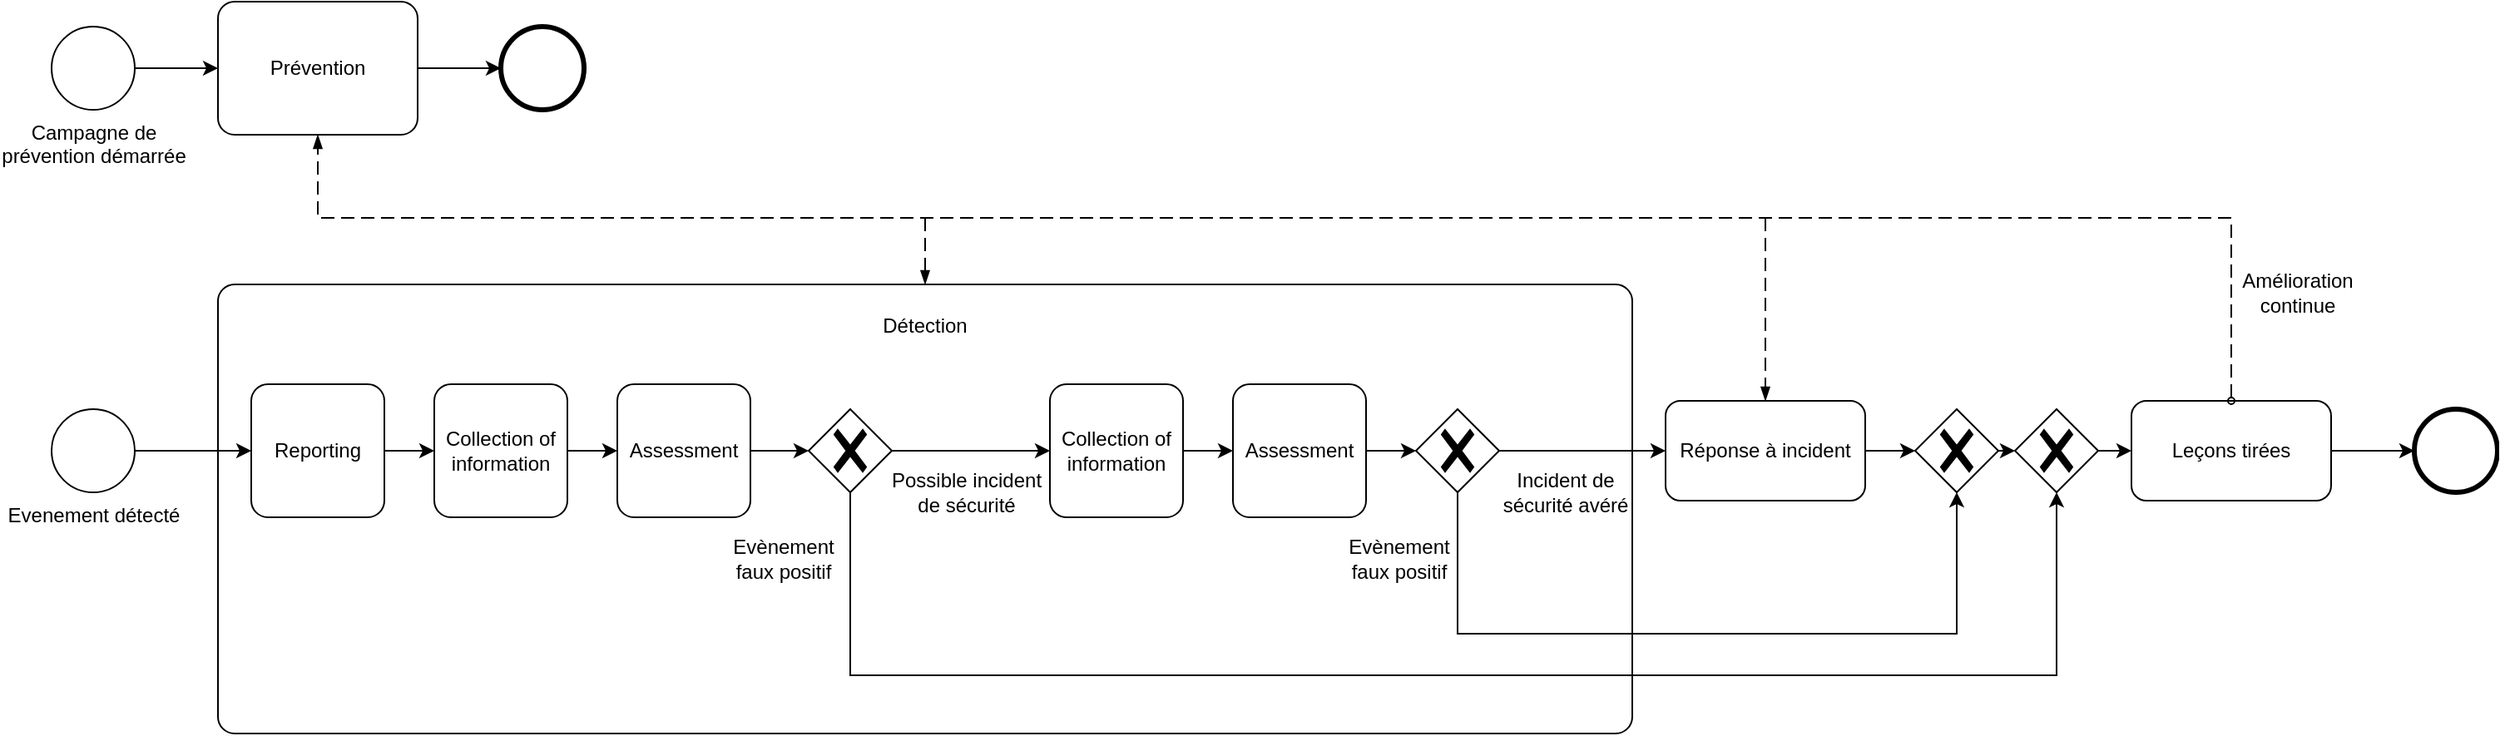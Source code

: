 <mxfile version="21.3.5" type="github">
  <diagram name="Page-1" id="3ifD2pxqsWoWhPXdi1wA">
    <mxGraphModel dx="2464" dy="889" grid="1" gridSize="10" guides="1" tooltips="1" connect="1" arrows="1" fold="1" page="1" pageScale="1" pageWidth="850" pageHeight="1100" math="0" shadow="0">
      <root>
        <mxCell id="0" />
        <mxCell id="1" parent="0" />
        <mxCell id="revk8UcwppAEnoucgF0V-80" value="" style="points=[[0.25,0,0],[0.5,0,0],[0.75,0,0],[1,0.25,0],[1,0.5,0],[1,0.75,0],[0.75,1,0],[0.5,1,0],[0.25,1,0],[0,0.75,0],[0,0.5,0],[0,0.25,0]];shape=mxgraph.bpmn.task;whiteSpace=wrap;rectStyle=rounded;size=10;html=1;container=1;expand=0;collapsible=0;taskMarker=abstract;" vertex="1" parent="1">
          <mxGeometry x="-180" y="440" width="850" height="270" as="geometry" />
        </mxCell>
        <mxCell id="revk8UcwppAEnoucgF0V-81" value="Détection" style="text;html=1;strokeColor=none;fillColor=none;align=center;verticalAlign=middle;whiteSpace=wrap;rounded=0;" vertex="1" parent="revk8UcwppAEnoucgF0V-80">
          <mxGeometry x="395" y="10" width="60" height="30" as="geometry" />
        </mxCell>
        <mxCell id="revk8UcwppAEnoucgF0V-52" style="edgeStyle=orthogonalEdgeStyle;rounded=0;orthogonalLoop=1;jettySize=auto;html=1;exitX=1;exitY=0.5;exitDx=0;exitDy=0;exitPerimeter=0;entryX=0;entryY=0.5;entryDx=0;entryDy=0;entryPerimeter=0;" edge="1" parent="1" source="revk8UcwppAEnoucgF0V-12" target="revk8UcwppAEnoucgF0V-50">
          <mxGeometry relative="1" as="geometry" />
        </mxCell>
        <mxCell id="revk8UcwppAEnoucgF0V-12" value="&lt;div&gt;Evenement détecté&lt;/div&gt;" style="points=[[0.145,0.145,0],[0.5,0,0],[0.855,0.145,0],[1,0.5,0],[0.855,0.855,0],[0.5,1,0],[0.145,0.855,0],[0,0.5,0]];shape=mxgraph.bpmn.event;html=1;verticalLabelPosition=bottom;labelBackgroundColor=#ffffff;verticalAlign=top;align=center;perimeter=ellipsePerimeter;outlineConnect=0;aspect=fixed;outline=standard;symbol=general;" vertex="1" parent="1">
          <mxGeometry x="-280" y="515" width="50" height="50" as="geometry" />
        </mxCell>
        <mxCell id="revk8UcwppAEnoucgF0V-33" style="edgeStyle=orthogonalEdgeStyle;rounded=0;orthogonalLoop=1;jettySize=auto;html=1;exitX=1;exitY=0.5;exitDx=0;exitDy=0;exitPerimeter=0;entryX=0;entryY=0.5;entryDx=0;entryDy=0;entryPerimeter=0;" edge="1" parent="1" source="revk8UcwppAEnoucgF0V-24" target="revk8UcwppAEnoucgF0V-31">
          <mxGeometry relative="1" as="geometry" />
        </mxCell>
        <mxCell id="revk8UcwppAEnoucgF0V-24" value="" style="points=[[0.25,0.25,0],[0.5,0,0],[0.75,0.25,0],[1,0.5,0],[0.75,0.75,0],[0.5,1,0],[0.25,0.75,0],[0,0.5,0]];shape=mxgraph.bpmn.gateway2;html=1;verticalLabelPosition=bottom;labelBackgroundColor=#ffffff;verticalAlign=top;align=center;perimeter=rhombusPerimeter;outlineConnect=0;outline=none;symbol=none;gwType=exclusive;" vertex="1" parent="1">
          <mxGeometry x="175" y="515" width="50" height="50" as="geometry" />
        </mxCell>
        <mxCell id="revk8UcwppAEnoucgF0V-30" style="edgeStyle=orthogonalEdgeStyle;rounded=0;orthogonalLoop=1;jettySize=auto;html=1;exitX=1;exitY=0.5;exitDx=0;exitDy=0;exitPerimeter=0;entryX=0;entryY=0.5;entryDx=0;entryDy=0;entryPerimeter=0;" edge="1" parent="1" source="revk8UcwppAEnoucgF0V-27" target="revk8UcwppAEnoucgF0V-28">
          <mxGeometry relative="1" as="geometry" />
        </mxCell>
        <mxCell id="revk8UcwppAEnoucgF0V-27" value="Collection of information" style="points=[[0.25,0,0],[0.5,0,0],[0.75,0,0],[1,0.25,0],[1,0.5,0],[1,0.75,0],[0.75,1,0],[0.5,1,0],[0.25,1,0],[0,0.75,0],[0,0.5,0],[0,0.25,0]];shape=mxgraph.bpmn.task;whiteSpace=wrap;rectStyle=rounded;size=10;html=1;container=1;expand=0;collapsible=0;taskMarker=abstract;" vertex="1" parent="1">
          <mxGeometry x="-50" y="500" width="80" height="80" as="geometry" />
        </mxCell>
        <mxCell id="revk8UcwppAEnoucgF0V-29" style="edgeStyle=orthogonalEdgeStyle;rounded=0;orthogonalLoop=1;jettySize=auto;html=1;entryX=0;entryY=0.5;entryDx=0;entryDy=0;entryPerimeter=0;" edge="1" parent="1" source="revk8UcwppAEnoucgF0V-28" target="revk8UcwppAEnoucgF0V-24">
          <mxGeometry relative="1" as="geometry" />
        </mxCell>
        <mxCell id="revk8UcwppAEnoucgF0V-28" value="Assessment" style="points=[[0.25,0,0],[0.5,0,0],[0.75,0,0],[1,0.25,0],[1,0.5,0],[1,0.75,0],[0.75,1,0],[0.5,1,0],[0.25,1,0],[0,0.75,0],[0,0.5,0],[0,0.25,0]];shape=mxgraph.bpmn.task;whiteSpace=wrap;rectStyle=rounded;size=10;html=1;container=1;expand=0;collapsible=0;taskMarker=abstract;" vertex="1" parent="1">
          <mxGeometry x="60" y="500" width="80" height="80" as="geometry" />
        </mxCell>
        <mxCell id="revk8UcwppAEnoucgF0V-34" style="edgeStyle=orthogonalEdgeStyle;rounded=0;orthogonalLoop=1;jettySize=auto;html=1;exitX=1;exitY=0.5;exitDx=0;exitDy=0;exitPerimeter=0;entryX=0;entryY=0.5;entryDx=0;entryDy=0;entryPerimeter=0;" edge="1" parent="1" source="revk8UcwppAEnoucgF0V-31" target="revk8UcwppAEnoucgF0V-32">
          <mxGeometry relative="1" as="geometry" />
        </mxCell>
        <mxCell id="revk8UcwppAEnoucgF0V-31" value="Collection of information" style="points=[[0.25,0,0],[0.5,0,0],[0.75,0,0],[1,0.25,0],[1,0.5,0],[1,0.75,0],[0.75,1,0],[0.5,1,0],[0.25,1,0],[0,0.75,0],[0,0.5,0],[0,0.25,0]];shape=mxgraph.bpmn.task;whiteSpace=wrap;rectStyle=rounded;size=10;html=1;container=1;expand=0;collapsible=0;taskMarker=abstract;" vertex="1" parent="1">
          <mxGeometry x="320" y="500" width="80" height="80" as="geometry" />
        </mxCell>
        <mxCell id="revk8UcwppAEnoucgF0V-38" style="edgeStyle=orthogonalEdgeStyle;rounded=0;orthogonalLoop=1;jettySize=auto;html=1;exitX=1;exitY=0.5;exitDx=0;exitDy=0;exitPerimeter=0;entryX=0;entryY=0.5;entryDx=0;entryDy=0;entryPerimeter=0;" edge="1" parent="1" source="revk8UcwppAEnoucgF0V-32" target="revk8UcwppAEnoucgF0V-35">
          <mxGeometry relative="1" as="geometry" />
        </mxCell>
        <mxCell id="revk8UcwppAEnoucgF0V-32" value="Assessment" style="points=[[0.25,0,0],[0.5,0,0],[0.75,0,0],[1,0.25,0],[1,0.5,0],[1,0.75,0],[0.75,1,0],[0.5,1,0],[0.25,1,0],[0,0.75,0],[0,0.5,0],[0,0.25,0]];shape=mxgraph.bpmn.task;whiteSpace=wrap;rectStyle=rounded;size=10;html=1;container=1;expand=0;collapsible=0;taskMarker=abstract;" vertex="1" parent="1">
          <mxGeometry x="430" y="500" width="80" height="80" as="geometry" />
        </mxCell>
        <mxCell id="revk8UcwppAEnoucgF0V-46" style="edgeStyle=orthogonalEdgeStyle;rounded=0;orthogonalLoop=1;jettySize=auto;html=1;exitX=1;exitY=0.5;exitDx=0;exitDy=0;exitPerimeter=0;entryX=0;entryY=0.5;entryDx=0;entryDy=0;" edge="1" parent="1" source="revk8UcwppAEnoucgF0V-35" target="revk8UcwppAEnoucgF0V-85">
          <mxGeometry relative="1" as="geometry">
            <mxPoint x="780" y="540" as="targetPoint" />
          </mxGeometry>
        </mxCell>
        <mxCell id="revk8UcwppAEnoucgF0V-93" style="edgeStyle=orthogonalEdgeStyle;rounded=0;orthogonalLoop=1;jettySize=auto;html=1;exitX=0.5;exitY=1;exitDx=0;exitDy=0;exitPerimeter=0;entryX=0.5;entryY=1;entryDx=0;entryDy=0;entryPerimeter=0;" edge="1" parent="1" source="revk8UcwppAEnoucgF0V-35" target="revk8UcwppAEnoucgF0V-86">
          <mxGeometry relative="1" as="geometry">
            <mxPoint x="890" y="700" as="targetPoint" />
            <Array as="points">
              <mxPoint x="565" y="650" />
              <mxPoint x="865" y="650" />
            </Array>
          </mxGeometry>
        </mxCell>
        <mxCell id="revk8UcwppAEnoucgF0V-35" value="" style="points=[[0.25,0.25,0],[0.5,0,0],[0.75,0.25,0],[1,0.5,0],[0.75,0.75,0],[0.5,1,0],[0.25,0.75,0],[0,0.5,0]];shape=mxgraph.bpmn.gateway2;html=1;verticalLabelPosition=bottom;labelBackgroundColor=#ffffff;verticalAlign=top;align=center;perimeter=rhombusPerimeter;outlineConnect=0;outline=none;symbol=none;gwType=exclusive;" vertex="1" parent="1">
          <mxGeometry x="540" y="515" width="50" height="50" as="geometry" />
        </mxCell>
        <mxCell id="revk8UcwppAEnoucgF0V-42" value="&lt;div&gt;Possible incident de sécurité&lt;/div&gt;" style="text;html=1;strokeColor=none;fillColor=none;align=center;verticalAlign=middle;whiteSpace=wrap;rounded=0;" vertex="1" parent="1">
          <mxGeometry x="220" y="550" width="100" height="30" as="geometry" />
        </mxCell>
        <mxCell id="revk8UcwppAEnoucgF0V-43" value="Evènement faux positif" style="text;html=1;strokeColor=none;fillColor=none;align=center;verticalAlign=middle;whiteSpace=wrap;rounded=0;" vertex="1" parent="1">
          <mxGeometry x="130" y="590" width="60" height="30" as="geometry" />
        </mxCell>
        <mxCell id="revk8UcwppAEnoucgF0V-48" value="Evènement faux positif" style="text;html=1;strokeColor=none;fillColor=none;align=center;verticalAlign=middle;whiteSpace=wrap;rounded=0;" vertex="1" parent="1">
          <mxGeometry x="500" y="590" width="60" height="30" as="geometry" />
        </mxCell>
        <mxCell id="revk8UcwppAEnoucgF0V-49" value="Incident de sécurité avéré" style="text;html=1;strokeColor=none;fillColor=none;align=center;verticalAlign=middle;whiteSpace=wrap;rounded=0;" vertex="1" parent="1">
          <mxGeometry x="590" y="550" width="80" height="30" as="geometry" />
        </mxCell>
        <mxCell id="revk8UcwppAEnoucgF0V-51" style="edgeStyle=orthogonalEdgeStyle;rounded=0;orthogonalLoop=1;jettySize=auto;html=1;exitX=1;exitY=0.5;exitDx=0;exitDy=0;exitPerimeter=0;entryX=0;entryY=0.5;entryDx=0;entryDy=0;entryPerimeter=0;" edge="1" parent="1" source="revk8UcwppAEnoucgF0V-50" target="revk8UcwppAEnoucgF0V-27">
          <mxGeometry relative="1" as="geometry" />
        </mxCell>
        <mxCell id="revk8UcwppAEnoucgF0V-50" value="Reporting" style="points=[[0.25,0,0],[0.5,0,0],[0.75,0,0],[1,0.25,0],[1,0.5,0],[1,0.75,0],[0.75,1,0],[0.5,1,0],[0.25,1,0],[0,0.75,0],[0,0.5,0],[0,0.25,0]];shape=mxgraph.bpmn.task;whiteSpace=wrap;rectStyle=rounded;size=10;html=1;container=1;expand=0;collapsible=0;taskMarker=abstract;" vertex="1" parent="1">
          <mxGeometry x="-160" y="500" width="80" height="80" as="geometry" />
        </mxCell>
        <mxCell id="revk8UcwppAEnoucgF0V-96" style="edgeStyle=orthogonalEdgeStyle;rounded=0;orthogonalLoop=1;jettySize=auto;html=1;exitX=1;exitY=0.5;exitDx=0;exitDy=0;entryX=0;entryY=0.5;entryDx=0;entryDy=0;entryPerimeter=0;" edge="1" parent="1" source="revk8UcwppAEnoucgF0V-84" target="revk8UcwppAEnoucgF0V-95">
          <mxGeometry relative="1" as="geometry" />
        </mxCell>
        <mxCell id="revk8UcwppAEnoucgF0V-84" value="Leçons tirées" style="rounded=1;whiteSpace=wrap;html=1;" vertex="1" parent="1">
          <mxGeometry x="970" y="510" width="120" height="60" as="geometry" />
        </mxCell>
        <mxCell id="revk8UcwppAEnoucgF0V-88" style="edgeStyle=orthogonalEdgeStyle;rounded=0;orthogonalLoop=1;jettySize=auto;html=1;exitX=1;exitY=0.5;exitDx=0;exitDy=0;entryX=0;entryY=0.5;entryDx=0;entryDy=0;entryPerimeter=0;" edge="1" parent="1" source="revk8UcwppAEnoucgF0V-85" target="revk8UcwppAEnoucgF0V-86">
          <mxGeometry relative="1" as="geometry" />
        </mxCell>
        <mxCell id="revk8UcwppAEnoucgF0V-85" value="Réponse à incident" style="rounded=1;whiteSpace=wrap;html=1;" vertex="1" parent="1">
          <mxGeometry x="690" y="510" width="120" height="60" as="geometry" />
        </mxCell>
        <mxCell id="revk8UcwppAEnoucgF0V-89" style="edgeStyle=orthogonalEdgeStyle;rounded=0;orthogonalLoop=1;jettySize=auto;html=1;exitX=1;exitY=0.5;exitDx=0;exitDy=0;exitPerimeter=0;entryX=0;entryY=0.5;entryDx=0;entryDy=0;entryPerimeter=0;" edge="1" parent="1" source="revk8UcwppAEnoucgF0V-86" target="revk8UcwppAEnoucgF0V-87">
          <mxGeometry relative="1" as="geometry" />
        </mxCell>
        <mxCell id="revk8UcwppAEnoucgF0V-86" value="" style="points=[[0.25,0.25,0],[0.5,0,0],[0.75,0.25,0],[1,0.5,0],[0.75,0.75,0],[0.5,1,0],[0.25,0.75,0],[0,0.5,0]];shape=mxgraph.bpmn.gateway2;html=1;verticalLabelPosition=bottom;labelBackgroundColor=#ffffff;verticalAlign=top;align=center;perimeter=rhombusPerimeter;outlineConnect=0;outline=none;symbol=none;gwType=exclusive;" vertex="1" parent="1">
          <mxGeometry x="840" y="515" width="50" height="50" as="geometry" />
        </mxCell>
        <mxCell id="revk8UcwppAEnoucgF0V-90" style="edgeStyle=orthogonalEdgeStyle;rounded=0;orthogonalLoop=1;jettySize=auto;html=1;exitX=1;exitY=0.5;exitDx=0;exitDy=0;exitPerimeter=0;entryX=0;entryY=0.5;entryDx=0;entryDy=0;" edge="1" parent="1" source="revk8UcwppAEnoucgF0V-87" target="revk8UcwppAEnoucgF0V-84">
          <mxGeometry relative="1" as="geometry" />
        </mxCell>
        <mxCell id="revk8UcwppAEnoucgF0V-87" value="" style="points=[[0.25,0.25,0],[0.5,0,0],[0.75,0.25,0],[1,0.5,0],[0.75,0.75,0],[0.5,1,0],[0.25,0.75,0],[0,0.5,0]];shape=mxgraph.bpmn.gateway2;html=1;verticalLabelPosition=bottom;labelBackgroundColor=#ffffff;verticalAlign=top;align=center;perimeter=rhombusPerimeter;outlineConnect=0;outline=none;symbol=none;gwType=exclusive;" vertex="1" parent="1">
          <mxGeometry x="900" y="515" width="50" height="50" as="geometry" />
        </mxCell>
        <mxCell id="revk8UcwppAEnoucgF0V-94" style="edgeStyle=orthogonalEdgeStyle;rounded=0;orthogonalLoop=1;jettySize=auto;html=1;exitX=0.5;exitY=1;exitDx=0;exitDy=0;exitPerimeter=0;entryX=0.5;entryY=1;entryDx=0;entryDy=0;entryPerimeter=0;" edge="1" parent="1" source="revk8UcwppAEnoucgF0V-24" target="revk8UcwppAEnoucgF0V-87">
          <mxGeometry relative="1" as="geometry">
            <mxPoint x="919.94" y="590" as="targetPoint" />
            <mxPoint x="599.94" y="590" as="sourcePoint" />
            <Array as="points">
              <mxPoint x="200" y="675" />
              <mxPoint x="925" y="675" />
            </Array>
          </mxGeometry>
        </mxCell>
        <mxCell id="revk8UcwppAEnoucgF0V-95" value="" style="points=[[0.145,0.145,0],[0.5,0,0],[0.855,0.145,0],[1,0.5,0],[0.855,0.855,0],[0.5,1,0],[0.145,0.855,0],[0,0.5,0]];shape=mxgraph.bpmn.event;html=1;verticalLabelPosition=bottom;labelBackgroundColor=#ffffff;verticalAlign=top;align=center;perimeter=ellipsePerimeter;outlineConnect=0;aspect=fixed;outline=end;symbol=terminate2;" vertex="1" parent="1">
          <mxGeometry x="1140" y="515" width="50" height="50" as="geometry" />
        </mxCell>
        <mxCell id="revk8UcwppAEnoucgF0V-97" value="" style="dashed=1;dashPattern=8 4;endArrow=blockThin;endFill=1;startArrow=oval;startFill=0;endSize=6;startSize=4;html=1;rounded=0;exitX=0.5;exitY=0;exitDx=0;exitDy=0;entryX=0.5;entryY=1;entryDx=0;entryDy=0;entryPerimeter=0;" edge="1" parent="1" source="revk8UcwppAEnoucgF0V-84" target="revk8UcwppAEnoucgF0V-101">
          <mxGeometry width="160" relative="1" as="geometry">
            <mxPoint x="990" y="390" as="sourcePoint" />
            <mxPoint x="40" y="390" as="targetPoint" />
            <Array as="points">
              <mxPoint x="1030" y="400" />
              <mxPoint x="-120" y="400" />
            </Array>
          </mxGeometry>
        </mxCell>
        <mxCell id="revk8UcwppAEnoucgF0V-99" value="" style="dashed=1;dashPattern=8 4;endArrow=blockThin;endFill=1;startArrow=none;startFill=0;endSize=6;startSize=4;html=1;rounded=0;entryX=0.5;entryY=0;entryDx=0;entryDy=0;" edge="1" parent="1" target="revk8UcwppAEnoucgF0V-85">
          <mxGeometry width="160" relative="1" as="geometry">
            <mxPoint x="750" y="400" as="sourcePoint" />
            <mxPoint x="620" y="530" as="targetPoint" />
          </mxGeometry>
        </mxCell>
        <mxCell id="revk8UcwppAEnoucgF0V-100" value="Amélioration continue" style="text;html=1;strokeColor=none;fillColor=none;align=center;verticalAlign=middle;whiteSpace=wrap;rounded=0;" vertex="1" parent="1">
          <mxGeometry x="1040" y="430" width="60" height="30" as="geometry" />
        </mxCell>
        <mxCell id="revk8UcwppAEnoucgF0V-105" style="edgeStyle=orthogonalEdgeStyle;rounded=0;orthogonalLoop=1;jettySize=auto;html=1;exitX=1;exitY=0.5;exitDx=0;exitDy=0;exitPerimeter=0;entryX=0;entryY=0.5;entryDx=0;entryDy=0;entryPerimeter=0;" edge="1" parent="1" source="revk8UcwppAEnoucgF0V-101" target="revk8UcwppAEnoucgF0V-103">
          <mxGeometry relative="1" as="geometry" />
        </mxCell>
        <mxCell id="revk8UcwppAEnoucgF0V-101" value="Prévention" style="points=[[0.25,0,0],[0.5,0,0],[0.75,0,0],[1,0.25,0],[1,0.5,0],[1,0.75,0],[0.75,1,0],[0.5,1,0],[0.25,1,0],[0,0.75,0],[0,0.5,0],[0,0.25,0]];shape=mxgraph.bpmn.task;whiteSpace=wrap;rectStyle=rounded;size=10;html=1;container=1;expand=0;collapsible=0;taskMarker=abstract;" vertex="1" parent="1">
          <mxGeometry x="-180" y="270" width="120" height="80" as="geometry" />
        </mxCell>
        <mxCell id="revk8UcwppAEnoucgF0V-104" style="edgeStyle=orthogonalEdgeStyle;rounded=0;orthogonalLoop=1;jettySize=auto;html=1;exitX=1;exitY=0.5;exitDx=0;exitDy=0;exitPerimeter=0;entryX=0;entryY=0.5;entryDx=0;entryDy=0;entryPerimeter=0;" edge="1" parent="1" source="revk8UcwppAEnoucgF0V-102" target="revk8UcwppAEnoucgF0V-101">
          <mxGeometry relative="1" as="geometry" />
        </mxCell>
        <mxCell id="revk8UcwppAEnoucgF0V-102" value="Campagne de&lt;br&gt;prévention démarrée" style="points=[[0.145,0.145,0],[0.5,0,0],[0.855,0.145,0],[1,0.5,0],[0.855,0.855,0],[0.5,1,0],[0.145,0.855,0],[0,0.5,0]];shape=mxgraph.bpmn.event;html=1;verticalLabelPosition=bottom;labelBackgroundColor=#ffffff;verticalAlign=top;align=center;perimeter=ellipsePerimeter;outlineConnect=0;aspect=fixed;outline=standard;symbol=general;" vertex="1" parent="1">
          <mxGeometry x="-280" y="285" width="50" height="50" as="geometry" />
        </mxCell>
        <mxCell id="revk8UcwppAEnoucgF0V-103" value="" style="points=[[0.145,0.145,0],[0.5,0,0],[0.855,0.145,0],[1,0.5,0],[0.855,0.855,0],[0.5,1,0],[0.145,0.855,0],[0,0.5,0]];shape=mxgraph.bpmn.event;html=1;verticalLabelPosition=bottom;labelBackgroundColor=#ffffff;verticalAlign=top;align=center;perimeter=ellipsePerimeter;outlineConnect=0;aspect=fixed;outline=end;symbol=terminate2;" vertex="1" parent="1">
          <mxGeometry x="-10" y="285" width="50" height="50" as="geometry" />
        </mxCell>
        <mxCell id="revk8UcwppAEnoucgF0V-106" value="" style="dashed=1;dashPattern=8 4;endArrow=blockThin;endFill=1;startArrow=none;startFill=0;endSize=6;startSize=4;html=1;rounded=0;entryX=0.5;entryY=0;entryDx=0;entryDy=0;entryPerimeter=0;" edge="1" parent="1" target="revk8UcwppAEnoucgF0V-80">
          <mxGeometry width="160" relative="1" as="geometry">
            <mxPoint x="245" y="400" as="sourcePoint" />
            <mxPoint x="760" y="520" as="targetPoint" />
          </mxGeometry>
        </mxCell>
      </root>
    </mxGraphModel>
  </diagram>
</mxfile>
